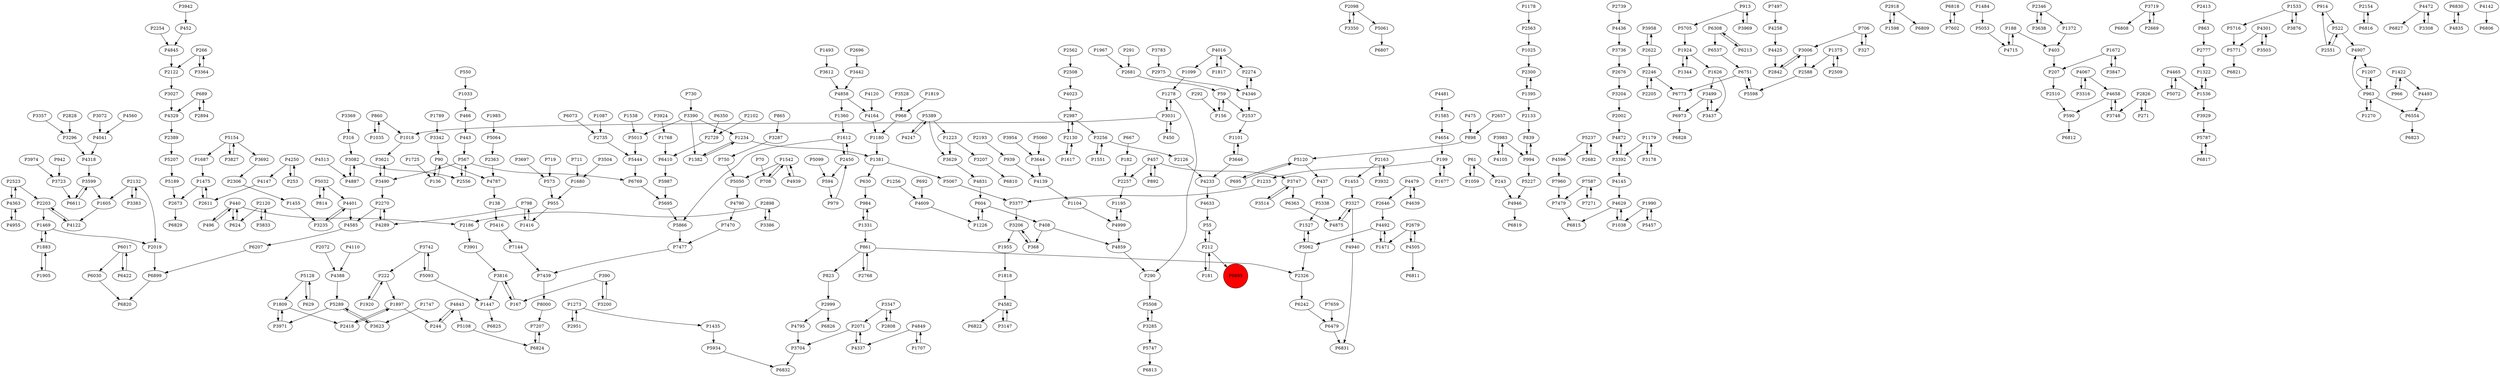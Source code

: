 digraph {
	P2657 -> P898
	P3031 -> P1278
	P7659 -> P6479
	P1542 -> P5050
	P5062 -> P1527
	P667 -> P182
	P1687 -> P1475
	P2696 -> P3442
	P2098 -> P3350
	P2300 -> P1395
	P4787 -> P138
	P3031 -> P1018
	P2681 -> P59
	P3692 -> P2306
	P4436 -> P3736
	P4654 -> P199
	P6824 -> P7207
	P3958 -> P2622
	P3783 -> P2975
	P6769 -> P5695
	P1344 -> P1924
	P181 -> P212
	P5705 -> P1924
	P604 -> P1226
	P2918 -> P1598
	P1747 -> P3623
	P7479 -> P6815
	P2523 -> P2203
	P2002 -> P4872
	P6818 -> P7602
	P3082 -> P4887
	P4401 -> P4585
	P4105 -> P3983
	P3816 -> P167
	P1542 -> P708
	P3747 -> P3514
	P1469 -> P2019
	P5444 -> P6769
	P3974 -> P3723
	P138 -> P5416
	P4067 -> P3316
	P1234 -> P1381
	P4999 -> P1195
	P5128 -> P1809
	P2130 -> P2987
	P4560 -> P4041
	P3719 -> P6808
	P1033 -> P466
	P5154 -> P1687
	P1059 -> P61
	P2130 -> P1617
	P2556 -> P567
	P750 -> P5050
	P2254 -> P4845
	P2676 -> P3204
	P6537 -> P6751
	P1322 -> P1536
	P253 -> P4250
	P2729 -> P6410
	P3646 -> P4233
	P1179 -> P3392
	P3528 -> P968
	P798 -> P4289
	P2894 -> P689
	P3350 -> P2098
	P5237 -> P4596
	P1416 -> P798
	P2019 -> P6899
	P440 -> P2186
	P1626 -> P3499
	P408 -> P368
	P4715 -> P188
	P7207 -> P6824
	P199 -> P1677
	P182 -> P2257
	P2510 -> P590
	P1897 -> P2418
	P136 -> P90
	P1551 -> P3256
	P457 -> P3747
	P567 -> P2556
	P440 -> P496
	P207 -> P2510
	P689 -> P4329
	P5716 -> P5771
	P865 -> P3287
	P3392 -> P4145
	P457 -> P892
	P5695 -> P5866
	P1598 -> P2918
	P3504 -> P1680
	P4955 -> P4363
	P5060 -> P3644
	P706 -> P3006
	P1605 -> P4122
	P2346 -> P3638
	P1493 -> P3612
	P5154 -> P3692
	P5120 -> P437
	P1897 -> P244
	P719 -> P573
	P4845 -> P2122
	P2828 -> P3296
	P4120 -> P4164
	P1612 -> P2450
	P2120 -> P624
	P6350 -> P2729
	P6017 -> P6030
	P2346 -> P1372
	P914 -> P522
	P861 -> P2326
	P3697 -> P573
	P3285 -> P5747
	P1273 -> P1435
	P984 -> P1331
	P4301 -> P5771
	P2306 -> P1455
	P3621 -> P3490
	P6363 -> P4875
	P4658 -> P3748
	P3942 -> P452
	P963 -> P6554
	P1099 -> P1278
	P863 -> P2777
	P955 -> P1416
	P1626 -> P3437
	P4946 -> P6819
	P1707 -> P4849
	P1256 -> P4609
	P4849 -> P1707
	P5934 -> P6832
	P1360 -> P1612
	P4939 -> P1542
	P5061 -> P6807
	P689 -> P2894
	P861 -> P2768
	P1883 -> P1469
	P3924 -> P1768
	P390 -> P167
	P1789 -> P3342
	P994 -> P839
	P59 -> P2537
	P437 -> P5338
	P3027 -> P4329
	P1536 -> P1322
	P4633 -> P55
	P5207 -> P5189
	P188 -> P403
	P2132 -> P1605
	P4481 -> P1585
	P3327 -> P4940
	P496 -> P440
	P2154 -> P6816
	P2826 -> P271
	P3442 -> P4858
	P2450 -> P594
	P1331 -> P861
	P1725 -> P136
	P3723 -> P6611
	P3742 -> P5093
	P4147 -> P2611
	P2739 -> P4436
	P7587 -> P7479
	P2274 -> P4346
	P6017 -> P6422
	P3623 -> P5289
	P979 -> P2450
	P4940 -> P6831
	P6242 -> P6479
	P630 -> P984
	P1905 -> P1883
	P4363 -> P2523
	P839 -> P994
	P5072 -> P4465
	P1195 -> P4999
	P1527 -> P5062
	P2999 -> P6826
	P860 -> P1018
	P4492 -> P1471
	P4145 -> P4629
	P1447 -> P6825
	P4859 -> P290
	P4875 -> P3327
	P4585 -> P6207
	P1381 -> P5067
	P1018 -> P3621
	P994 -> P5227
	P1223 -> P3629
	P290 -> P5508
	P6751 -> P5598
	P327 -> P706
	P2205 -> P2246
	P3929 -> P5787
	P2551 -> P522
	P5067 -> P3377
	P443 -> P567
	P1223 -> P3207
	P4831 -> P604
	P1234 -> P1382
	P2122 -> P3027
	P4999 -> P4859
	P4843 -> P244
	P2826 -> P3748
	P5866 -> P7477
	P156 -> P59
	P3490 -> P3621
	P244 -> P4843
	P5062 -> P2326
	P4016 -> P2274
	P5189 -> P2673
	P4388 -> P5289
	P2071 -> P4337
	P1422 -> P966
	P6611 -> P3599
	P1382 -> P1234
	P1455 -> P3235
	P1680 -> P955
	P4858 -> P1360
	P2622 -> P2246
	P1025 -> P2300
	P798 -> P1416
	P5108 -> P6824
	P3256 -> P2126
	P3719 -> P2669
	P2898 -> P2186
	P4658 -> P590
	P522 -> P4907
	P6554 -> P6823
	P90 -> P136
	P5093 -> P1447
	P4887 -> P3082
	P271 -> P2826
	P4110 -> P4388
	P5032 -> P814
	P90 -> P4787
	P3200 -> P390
	P390 -> P3200
	P2898 -> P3386
	P2622 -> P3958
	P6073 -> P2735
	P291 -> P2681
	P8000 -> P7207
	P1617 -> P2130
	P2132 -> P2019
	P70 -> P708
	P3390 -> P1234
	P440 -> P624
	P6308 -> P6213
	P2203 -> P1469
	P3207 -> P6810
	P5747 -> P6813
	P2071 -> P3704
	P1087 -> P2735
	P4472 -> P6827
	P3082 -> P2556
	P730 -> P3390
	P3638 -> P2346
	P3983 -> P994
	P61 -> P243
	P5032 -> P4401
	P4858 -> P4164
	P963 -> P4907
	P475 -> P898
	P2611 -> P1475
	P5389 -> P1223
	P3599 -> P1605
	P1178 -> P2563
	P6207 -> P6899
	P624 -> P440
	P4318 -> P3599
	P2246 -> P2205
	P2072 -> P4388
	P408 -> P4859
	P4609 -> P1226
	P2389 -> P5207
	P5154 -> P3827
	P1536 -> P3929
	P2120 -> P3833
	P6773 -> P6973
	P1533 -> P5716
	P7477 -> P7439
	P4872 -> P3392
	P1819 -> P968
	P1920 -> P222
	P3235 -> P4401
	P5064 -> P2363
	P1817 -> P4016
	P3287 -> P750
	P4346 -> P2537
	P1422 -> P4493
	P4016 -> P1099
	P4401 -> P3235
	P3386 -> P2898
	P1207 -> P963
	P1985 -> P5064
	P3327 -> P4875
	P2588 -> P5598
	P939 -> P4139
	P4472 -> P3308
	P4258 -> P4425
	P5128 -> P629
	P550 -> P1033
	P3954 -> P3644
	P695 -> P5120
	P7470 -> P7477
	P266 -> P3364
	P2646 -> P4492
	P1677 -> P199
	P3833 -> P2120
	P1395 -> P2133
	P3736 -> P2676
	P1924 -> P1344
	P457 -> P2257
	P3499 -> P6973
	P3031 -> P450
	P1278 -> P290
	P2450 -> P1612
	P6422 -> P6017
	P2563 -> P1025
	P3971 -> P1809
	P292 -> P156
	P6213 -> P6308
	P1180 -> P1381
	P963 -> P1207
	P6899 -> P6820
	P4465 -> P1536
	P1818 -> P4582
	P3969 -> P913
	P403 -> P207
	P3514 -> P3747
	P2669 -> P3719
	P2098 -> P5061
	P7144 -> P7439
	P4164 -> P1180
	P4479 -> P2646
	P3747 -> P6363
	P3392 -> P4872
	P5237 -> P2682
	P1990 -> P1038
	P5598 -> P6751
	P3256 -> P1551
	P1038 -> P4629
	P573 -> P955
	P2987 -> P2130
	P4337 -> P2071
	P966 -> P1422
	P4041 -> P4318
	P4122 -> P2203
	P4301 -> P3503
	P7497 -> P4258
	P1469 -> P1883
	P814 -> P5032
	P1924 -> P1626
	P1768 -> P6410
	P2551 -> P914
	P1381 -> P630
	P3204 -> P2002
	P6816 -> P2154
	P1101 -> P3646
	P2203 -> P4122
	P2523 -> P4363
	P188 -> P4715
	P5389 -> P4247
	P1372 -> P403
	P1672 -> P3847
	P5508 -> P3285
	P5289 -> P3623
	P5227 -> P4946
	P4582 -> P6822
	P1035 -> P860
	P6410 -> P5987
	P2193 -> P939
	P5013 -> P5444
	P708 -> P1542
	P4139 -> P1104
	P892 -> P457
	P368 -> P3206
	P2413 -> P863
	P968 -> P1180
	P3503 -> P4301
	P629 -> P5128
	P2679 -> P4505
	P2673 -> P6829
	P5053 -> P4715
	P1453 -> P3327
	P2735 -> P5444
	P61 -> P1059
	P1226 -> P604
	P2777 -> P1322
	P6308 -> P6537
	P4016 -> P1817
	P4629 -> P1038
	P6973 -> P6828
	P3390 -> P1382
	P2951 -> P1273
	P212 -> P6805
	P3006 -> P2588
	P6830 -> P4835
	P199 -> P1233
	P3490 -> P2270
	P4790 -> P7470
	P3342 -> P90
	P1883 -> P1905
	P5338 -> P1527
	P7602 -> P6818
	P1809 -> P2418
	P3816 -> P1447
	P3827 -> P5154
	P2537 -> P1101
	P1475 -> P2673
	P59 -> P156
	P3499 -> P3437
	P2918 -> P6809
	P3377 -> P3206
	P3347 -> P2071
	P823 -> P2999
	P4250 -> P4147
	P5289 -> P3971
	P7271 -> P7587
	P1475 -> P2611
	P5457 -> P1990
	P2270 -> P4289
	P452 -> P4845
	P2163 -> P3932
	P1375 -> P2509
	P1395 -> P2300
	P4465 -> P5072
	P3983 -> P4105
	P5787 -> P6817
	P3742 -> P222
	P4907 -> P1207
	P3437 -> P3499
	P567 -> P3490
	P167 -> P3816
	P2132 -> P3383
	P942 -> P3723
	P1538 -> P5013
	P3072 -> P4041
	P5120 -> P695
	P4582 -> P3147
	P3206 -> P1955
	P898 -> P5120
	P6817 -> P5787
	P1542 -> P4939
	P4596 -> P7960
	P1533 -> P3876
	P6030 -> P6820
	P590 -> P6812
	P212 -> P181
	P2808 -> P3347
	P2768 -> P861
	P2363 -> P4787
	P692 -> P4609
	P4513 -> P4887
	P1585 -> P4654
	P222 -> P1897
	P3901 -> P3816
	P3644 -> P4139
	P2679 -> P1471
	P4247 -> P5389
	P706 -> P327
	P3599 -> P6611
	P1233 -> P3377
	P266 -> P2122
	P5389 -> P3629
	P5093 -> P3742
	P3347 -> P2808
	P567 -> P6769
	P963 -> P1270
	P1955 -> P1818
	P5099 -> P594
	P7587 -> P7271
	P4023 -> P2987
	P1270 -> P963
	P3932 -> P2163
	P3612 -> P4858
	P2999 -> P4795
	P4425 -> P2842
	P5416 -> P7144
	P4505 -> P2679
	P4849 -> P4337
	P4142 -> P6806
	P466 -> P443
	P2418 -> P1897
	P3206 -> P368
	P1331 -> P984
	P913 -> P5705
	P3296 -> P4318
	P6479 -> P6831
	P2246 -> P6773
	P3876 -> P1533
	P2975 -> P4346
	P3383 -> P2132
	P3629 -> P4831
	P4835 -> P6830
	P4505 -> P6811
	P1278 -> P3031
	P5771 -> P6821
	P3369 -> P316
	P4250 -> P253
	P6751 -> P6773
	P4629 -> P6815
	P4492 -> P5062
	P1179 -> P3178
	P1273 -> P2951
	P1672 -> P207
	P3285 -> P5508
	P3006 -> P2842
	P4067 -> P4658
	P4289 -> P2270
	P7960 -> P7479
	P860 -> P1035
	P243 -> P4946
	P4639 -> P4479
	P1484 -> P5053
	P1471 -> P4492
	P4795 -> P3704
	P3147 -> P4582
	P450 -> P3031
	P913 -> P3969
	P5050 -> P4790
	P594 -> P979
	P1990 -> P5457
	P3357 -> P3296
	P4363 -> P4955
	P212 -> P55
	P4843 -> P5108
	P4479 -> P4639
	P5987 -> P5695
	P3847 -> P1672
	P2987 -> P3256
	P2509 -> P1375
	P4346 -> P2274
	P1967 -> P2681
	P316 -> P3082
	P2126 -> P4233
	P2270 -> P4585
	P3178 -> P1179
	P3646 -> P1101
	P1104 -> P4999
	P1375 -> P2588
	P4233 -> P4633
	P1435 -> P5934
	P2102 -> P2729
	P3390 -> P5013
	P2257 -> P1195
	P711 -> P1680
	P2133 -> P839
	P2842 -> P3006
	P604 -> P408
	P3364 -> P266
	P2186 -> P3901
	P522 -> P2551
	P1809 -> P3971
	P2163 -> P1453
	P7439 -> P8000
	P2682 -> P5237
	P55 -> P212
	P1612 -> P5866
	P2326 -> P6242
	P222 -> P1920
	P3316 -> P4067
	P3704 -> P6832
	P4329 -> P2389
	P2508 -> P4023
	P2562 -> P2508
	P861 -> P823
	P4493 -> P6554
	P3308 -> P4472
	P3748 -> P4658
	P6805 [shape=circle]
	P6805 [style=filled]
	P6805 [fillcolor=red]
}